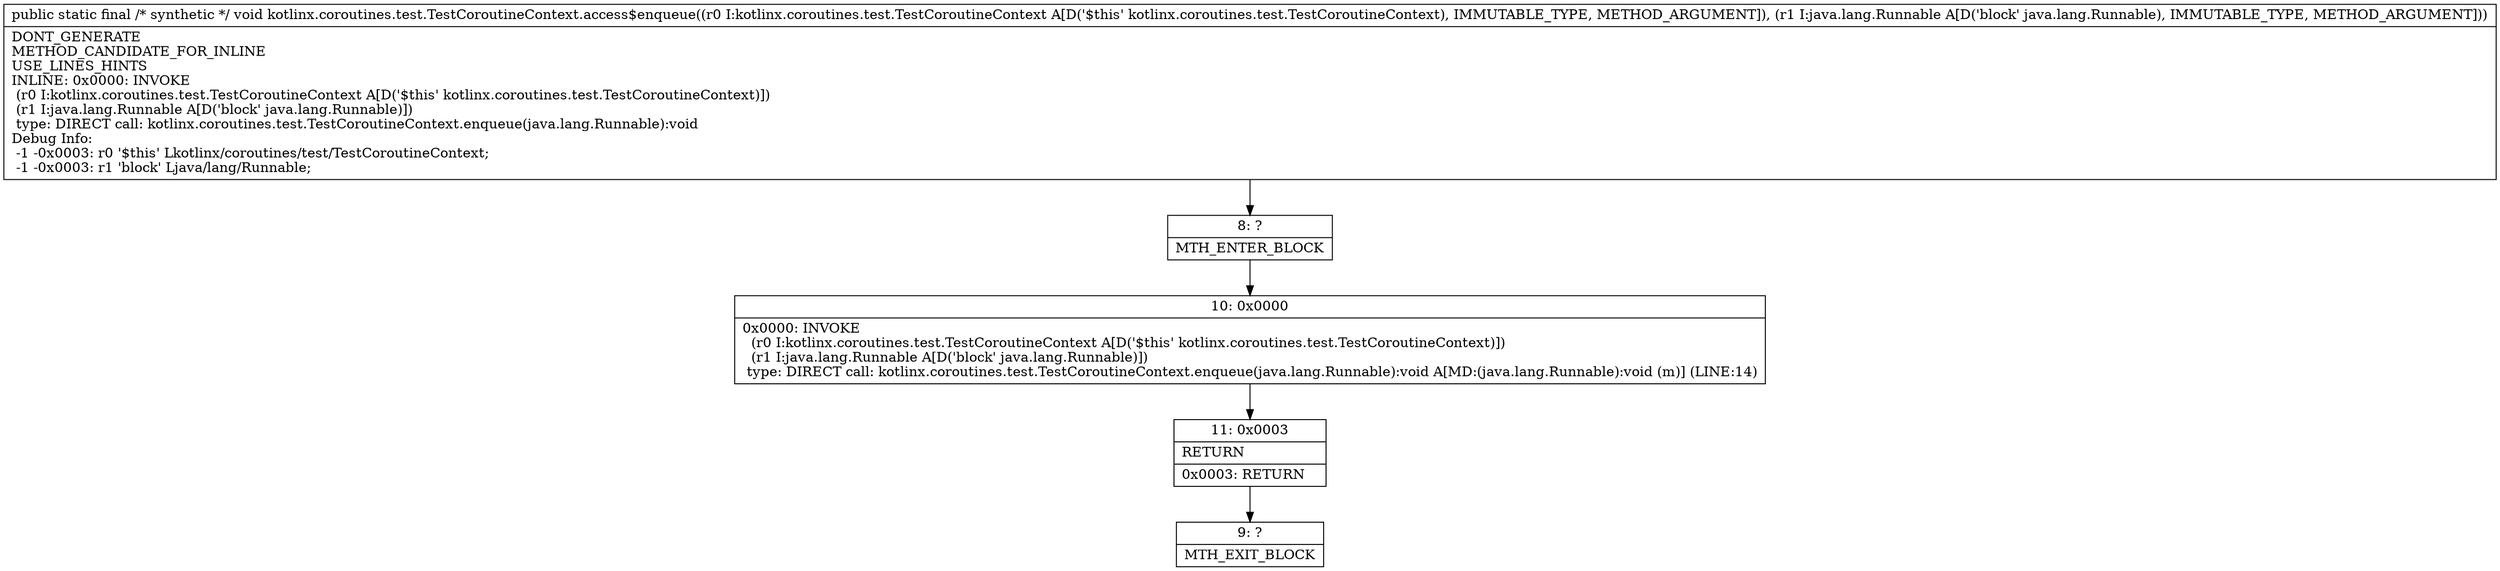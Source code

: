 digraph "CFG forkotlinx.coroutines.test.TestCoroutineContext.access$enqueue(Lkotlinx\/coroutines\/test\/TestCoroutineContext;Ljava\/lang\/Runnable;)V" {
Node_8 [shape=record,label="{8\:\ ?|MTH_ENTER_BLOCK\l}"];
Node_10 [shape=record,label="{10\:\ 0x0000|0x0000: INVOKE  \l  (r0 I:kotlinx.coroutines.test.TestCoroutineContext A[D('$this' kotlinx.coroutines.test.TestCoroutineContext)])\l  (r1 I:java.lang.Runnable A[D('block' java.lang.Runnable)])\l type: DIRECT call: kotlinx.coroutines.test.TestCoroutineContext.enqueue(java.lang.Runnable):void A[MD:(java.lang.Runnable):void (m)] (LINE:14)\l}"];
Node_11 [shape=record,label="{11\:\ 0x0003|RETURN\l|0x0003: RETURN   \l}"];
Node_9 [shape=record,label="{9\:\ ?|MTH_EXIT_BLOCK\l}"];
MethodNode[shape=record,label="{public static final \/* synthetic *\/ void kotlinx.coroutines.test.TestCoroutineContext.access$enqueue((r0 I:kotlinx.coroutines.test.TestCoroutineContext A[D('$this' kotlinx.coroutines.test.TestCoroutineContext), IMMUTABLE_TYPE, METHOD_ARGUMENT]), (r1 I:java.lang.Runnable A[D('block' java.lang.Runnable), IMMUTABLE_TYPE, METHOD_ARGUMENT]))  | DONT_GENERATE\lMETHOD_CANDIDATE_FOR_INLINE\lUSE_LINES_HINTS\lINLINE: 0x0000: INVOKE  \l  (r0 I:kotlinx.coroutines.test.TestCoroutineContext A[D('$this' kotlinx.coroutines.test.TestCoroutineContext)])\l  (r1 I:java.lang.Runnable A[D('block' java.lang.Runnable)])\l type: DIRECT call: kotlinx.coroutines.test.TestCoroutineContext.enqueue(java.lang.Runnable):void\lDebug Info:\l  \-1 \-0x0003: r0 '$this' Lkotlinx\/coroutines\/test\/TestCoroutineContext;\l  \-1 \-0x0003: r1 'block' Ljava\/lang\/Runnable;\l}"];
MethodNode -> Node_8;Node_8 -> Node_10;
Node_10 -> Node_11;
Node_11 -> Node_9;
}

